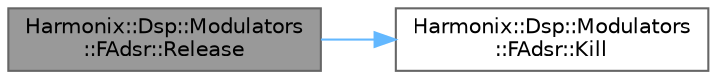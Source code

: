 digraph "Harmonix::Dsp::Modulators::FAdsr::Release"
{
 // INTERACTIVE_SVG=YES
 // LATEX_PDF_SIZE
  bgcolor="transparent";
  edge [fontname=Helvetica,fontsize=10,labelfontname=Helvetica,labelfontsize=10];
  node [fontname=Helvetica,fontsize=10,shape=box,height=0.2,width=0.4];
  rankdir="LR";
  Node1 [id="Node000001",label="Harmonix::Dsp::Modulators\l::FAdsr::Release",height=0.2,width=0.4,color="gray40", fillcolor="grey60", style="filled", fontcolor="black",tooltip=" "];
  Node1 -> Node2 [id="edge1_Node000001_Node000002",color="steelblue1",style="solid",tooltip=" "];
  Node2 [id="Node000002",label="Harmonix::Dsp::Modulators\l::FAdsr::Kill",height=0.2,width=0.4,color="grey40", fillcolor="white", style="filled",URL="$d0/d41/structHarmonix_1_1Dsp_1_1Modulators_1_1FAdsr.html#a18305393ebc2ff1f6ac370ca1eae4a30",tooltip=" "];
}
